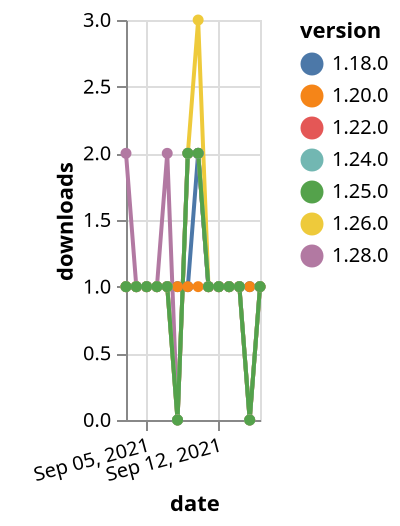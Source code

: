 {"$schema": "https://vega.github.io/schema/vega-lite/v5.json", "description": "A simple bar chart with embedded data.", "data": {"values": [{"date": "2021-09-03", "total": 212, "delta": 1, "version": "1.18.0"}, {"date": "2021-09-04", "total": 213, "delta": 1, "version": "1.18.0"}, {"date": "2021-09-05", "total": 214, "delta": 1, "version": "1.18.0"}, {"date": "2021-09-06", "total": 215, "delta": 1, "version": "1.18.0"}, {"date": "2021-09-07", "total": 216, "delta": 1, "version": "1.18.0"}, {"date": "2021-09-08", "total": 217, "delta": 1, "version": "1.18.0"}, {"date": "2021-09-09", "total": 218, "delta": 1, "version": "1.18.0"}, {"date": "2021-09-10", "total": 220, "delta": 2, "version": "1.18.0"}, {"date": "2021-09-11", "total": 221, "delta": 1, "version": "1.18.0"}, {"date": "2021-09-12", "total": 222, "delta": 1, "version": "1.18.0"}, {"date": "2021-09-13", "total": 223, "delta": 1, "version": "1.18.0"}, {"date": "2021-09-14", "total": 224, "delta": 1, "version": "1.18.0"}, {"date": "2021-09-15", "total": 225, "delta": 1, "version": "1.18.0"}, {"date": "2021-09-16", "total": 226, "delta": 1, "version": "1.18.0"}, {"date": "2021-09-03", "total": 178, "delta": 1, "version": "1.22.0"}, {"date": "2021-09-04", "total": 179, "delta": 1, "version": "1.22.0"}, {"date": "2021-09-05", "total": 180, "delta": 1, "version": "1.22.0"}, {"date": "2021-09-06", "total": 181, "delta": 1, "version": "1.22.0"}, {"date": "2021-09-07", "total": 182, "delta": 1, "version": "1.22.0"}, {"date": "2021-09-08", "total": 182, "delta": 0, "version": "1.22.0"}, {"date": "2021-09-09", "total": 184, "delta": 2, "version": "1.22.0"}, {"date": "2021-09-10", "total": 186, "delta": 2, "version": "1.22.0"}, {"date": "2021-09-11", "total": 187, "delta": 1, "version": "1.22.0"}, {"date": "2021-09-12", "total": 188, "delta": 1, "version": "1.22.0"}, {"date": "2021-09-13", "total": 189, "delta": 1, "version": "1.22.0"}, {"date": "2021-09-14", "total": 190, "delta": 1, "version": "1.22.0"}, {"date": "2021-09-15", "total": 190, "delta": 0, "version": "1.22.0"}, {"date": "2021-09-16", "total": 191, "delta": 1, "version": "1.22.0"}, {"date": "2021-09-03", "total": 114, "delta": 2, "version": "1.28.0"}, {"date": "2021-09-04", "total": 115, "delta": 1, "version": "1.28.0"}, {"date": "2021-09-05", "total": 116, "delta": 1, "version": "1.28.0"}, {"date": "2021-09-06", "total": 117, "delta": 1, "version": "1.28.0"}, {"date": "2021-09-07", "total": 119, "delta": 2, "version": "1.28.0"}, {"date": "2021-09-08", "total": 119, "delta": 0, "version": "1.28.0"}, {"date": "2021-09-09", "total": 121, "delta": 2, "version": "1.28.0"}, {"date": "2021-09-10", "total": 123, "delta": 2, "version": "1.28.0"}, {"date": "2021-09-11", "total": 124, "delta": 1, "version": "1.28.0"}, {"date": "2021-09-12", "total": 125, "delta": 1, "version": "1.28.0"}, {"date": "2021-09-13", "total": 126, "delta": 1, "version": "1.28.0"}, {"date": "2021-09-14", "total": 127, "delta": 1, "version": "1.28.0"}, {"date": "2021-09-15", "total": 127, "delta": 0, "version": "1.28.0"}, {"date": "2021-09-16", "total": 128, "delta": 1, "version": "1.28.0"}, {"date": "2021-09-03", "total": 168, "delta": 1, "version": "1.26.0"}, {"date": "2021-09-04", "total": 169, "delta": 1, "version": "1.26.0"}, {"date": "2021-09-05", "total": 170, "delta": 1, "version": "1.26.0"}, {"date": "2021-09-06", "total": 171, "delta": 1, "version": "1.26.0"}, {"date": "2021-09-07", "total": 172, "delta": 1, "version": "1.26.0"}, {"date": "2021-09-08", "total": 172, "delta": 0, "version": "1.26.0"}, {"date": "2021-09-09", "total": 174, "delta": 2, "version": "1.26.0"}, {"date": "2021-09-10", "total": 177, "delta": 3, "version": "1.26.0"}, {"date": "2021-09-11", "total": 178, "delta": 1, "version": "1.26.0"}, {"date": "2021-09-12", "total": 179, "delta": 1, "version": "1.26.0"}, {"date": "2021-09-13", "total": 180, "delta": 1, "version": "1.26.0"}, {"date": "2021-09-14", "total": 181, "delta": 1, "version": "1.26.0"}, {"date": "2021-09-15", "total": 181, "delta": 0, "version": "1.26.0"}, {"date": "2021-09-16", "total": 182, "delta": 1, "version": "1.26.0"}, {"date": "2021-09-03", "total": 286, "delta": 1, "version": "1.20.0"}, {"date": "2021-09-04", "total": 287, "delta": 1, "version": "1.20.0"}, {"date": "2021-09-05", "total": 288, "delta": 1, "version": "1.20.0"}, {"date": "2021-09-06", "total": 289, "delta": 1, "version": "1.20.0"}, {"date": "2021-09-07", "total": 290, "delta": 1, "version": "1.20.0"}, {"date": "2021-09-08", "total": 291, "delta": 1, "version": "1.20.0"}, {"date": "2021-09-09", "total": 292, "delta": 1, "version": "1.20.0"}, {"date": "2021-09-10", "total": 293, "delta": 1, "version": "1.20.0"}, {"date": "2021-09-11", "total": 294, "delta": 1, "version": "1.20.0"}, {"date": "2021-09-12", "total": 295, "delta": 1, "version": "1.20.0"}, {"date": "2021-09-13", "total": 296, "delta": 1, "version": "1.20.0"}, {"date": "2021-09-14", "total": 297, "delta": 1, "version": "1.20.0"}, {"date": "2021-09-15", "total": 298, "delta": 1, "version": "1.20.0"}, {"date": "2021-09-16", "total": 299, "delta": 1, "version": "1.20.0"}, {"date": "2021-09-03", "total": 149, "delta": 1, "version": "1.24.0"}, {"date": "2021-09-04", "total": 150, "delta": 1, "version": "1.24.0"}, {"date": "2021-09-05", "total": 151, "delta": 1, "version": "1.24.0"}, {"date": "2021-09-06", "total": 152, "delta": 1, "version": "1.24.0"}, {"date": "2021-09-07", "total": 153, "delta": 1, "version": "1.24.0"}, {"date": "2021-09-08", "total": 153, "delta": 0, "version": "1.24.0"}, {"date": "2021-09-09", "total": 155, "delta": 2, "version": "1.24.0"}, {"date": "2021-09-10", "total": 157, "delta": 2, "version": "1.24.0"}, {"date": "2021-09-11", "total": 158, "delta": 1, "version": "1.24.0"}, {"date": "2021-09-12", "total": 159, "delta": 1, "version": "1.24.0"}, {"date": "2021-09-13", "total": 160, "delta": 1, "version": "1.24.0"}, {"date": "2021-09-14", "total": 161, "delta": 1, "version": "1.24.0"}, {"date": "2021-09-15", "total": 161, "delta": 0, "version": "1.24.0"}, {"date": "2021-09-16", "total": 162, "delta": 1, "version": "1.24.0"}, {"date": "2021-09-03", "total": 138, "delta": 1, "version": "1.25.0"}, {"date": "2021-09-04", "total": 139, "delta": 1, "version": "1.25.0"}, {"date": "2021-09-05", "total": 140, "delta": 1, "version": "1.25.0"}, {"date": "2021-09-06", "total": 141, "delta": 1, "version": "1.25.0"}, {"date": "2021-09-07", "total": 142, "delta": 1, "version": "1.25.0"}, {"date": "2021-09-08", "total": 142, "delta": 0, "version": "1.25.0"}, {"date": "2021-09-09", "total": 144, "delta": 2, "version": "1.25.0"}, {"date": "2021-09-10", "total": 146, "delta": 2, "version": "1.25.0"}, {"date": "2021-09-11", "total": 147, "delta": 1, "version": "1.25.0"}, {"date": "2021-09-12", "total": 148, "delta": 1, "version": "1.25.0"}, {"date": "2021-09-13", "total": 149, "delta": 1, "version": "1.25.0"}, {"date": "2021-09-14", "total": 150, "delta": 1, "version": "1.25.0"}, {"date": "2021-09-15", "total": 150, "delta": 0, "version": "1.25.0"}, {"date": "2021-09-16", "total": 151, "delta": 1, "version": "1.25.0"}]}, "width": "container", "mark": {"type": "line", "point": {"filled": true}}, "encoding": {"x": {"field": "date", "type": "temporal", "timeUnit": "yearmonthdate", "title": "date", "axis": {"labelAngle": -15}}, "y": {"field": "delta", "type": "quantitative", "title": "downloads"}, "color": {"field": "version", "type": "nominal"}, "tooltip": {"field": "delta"}}}